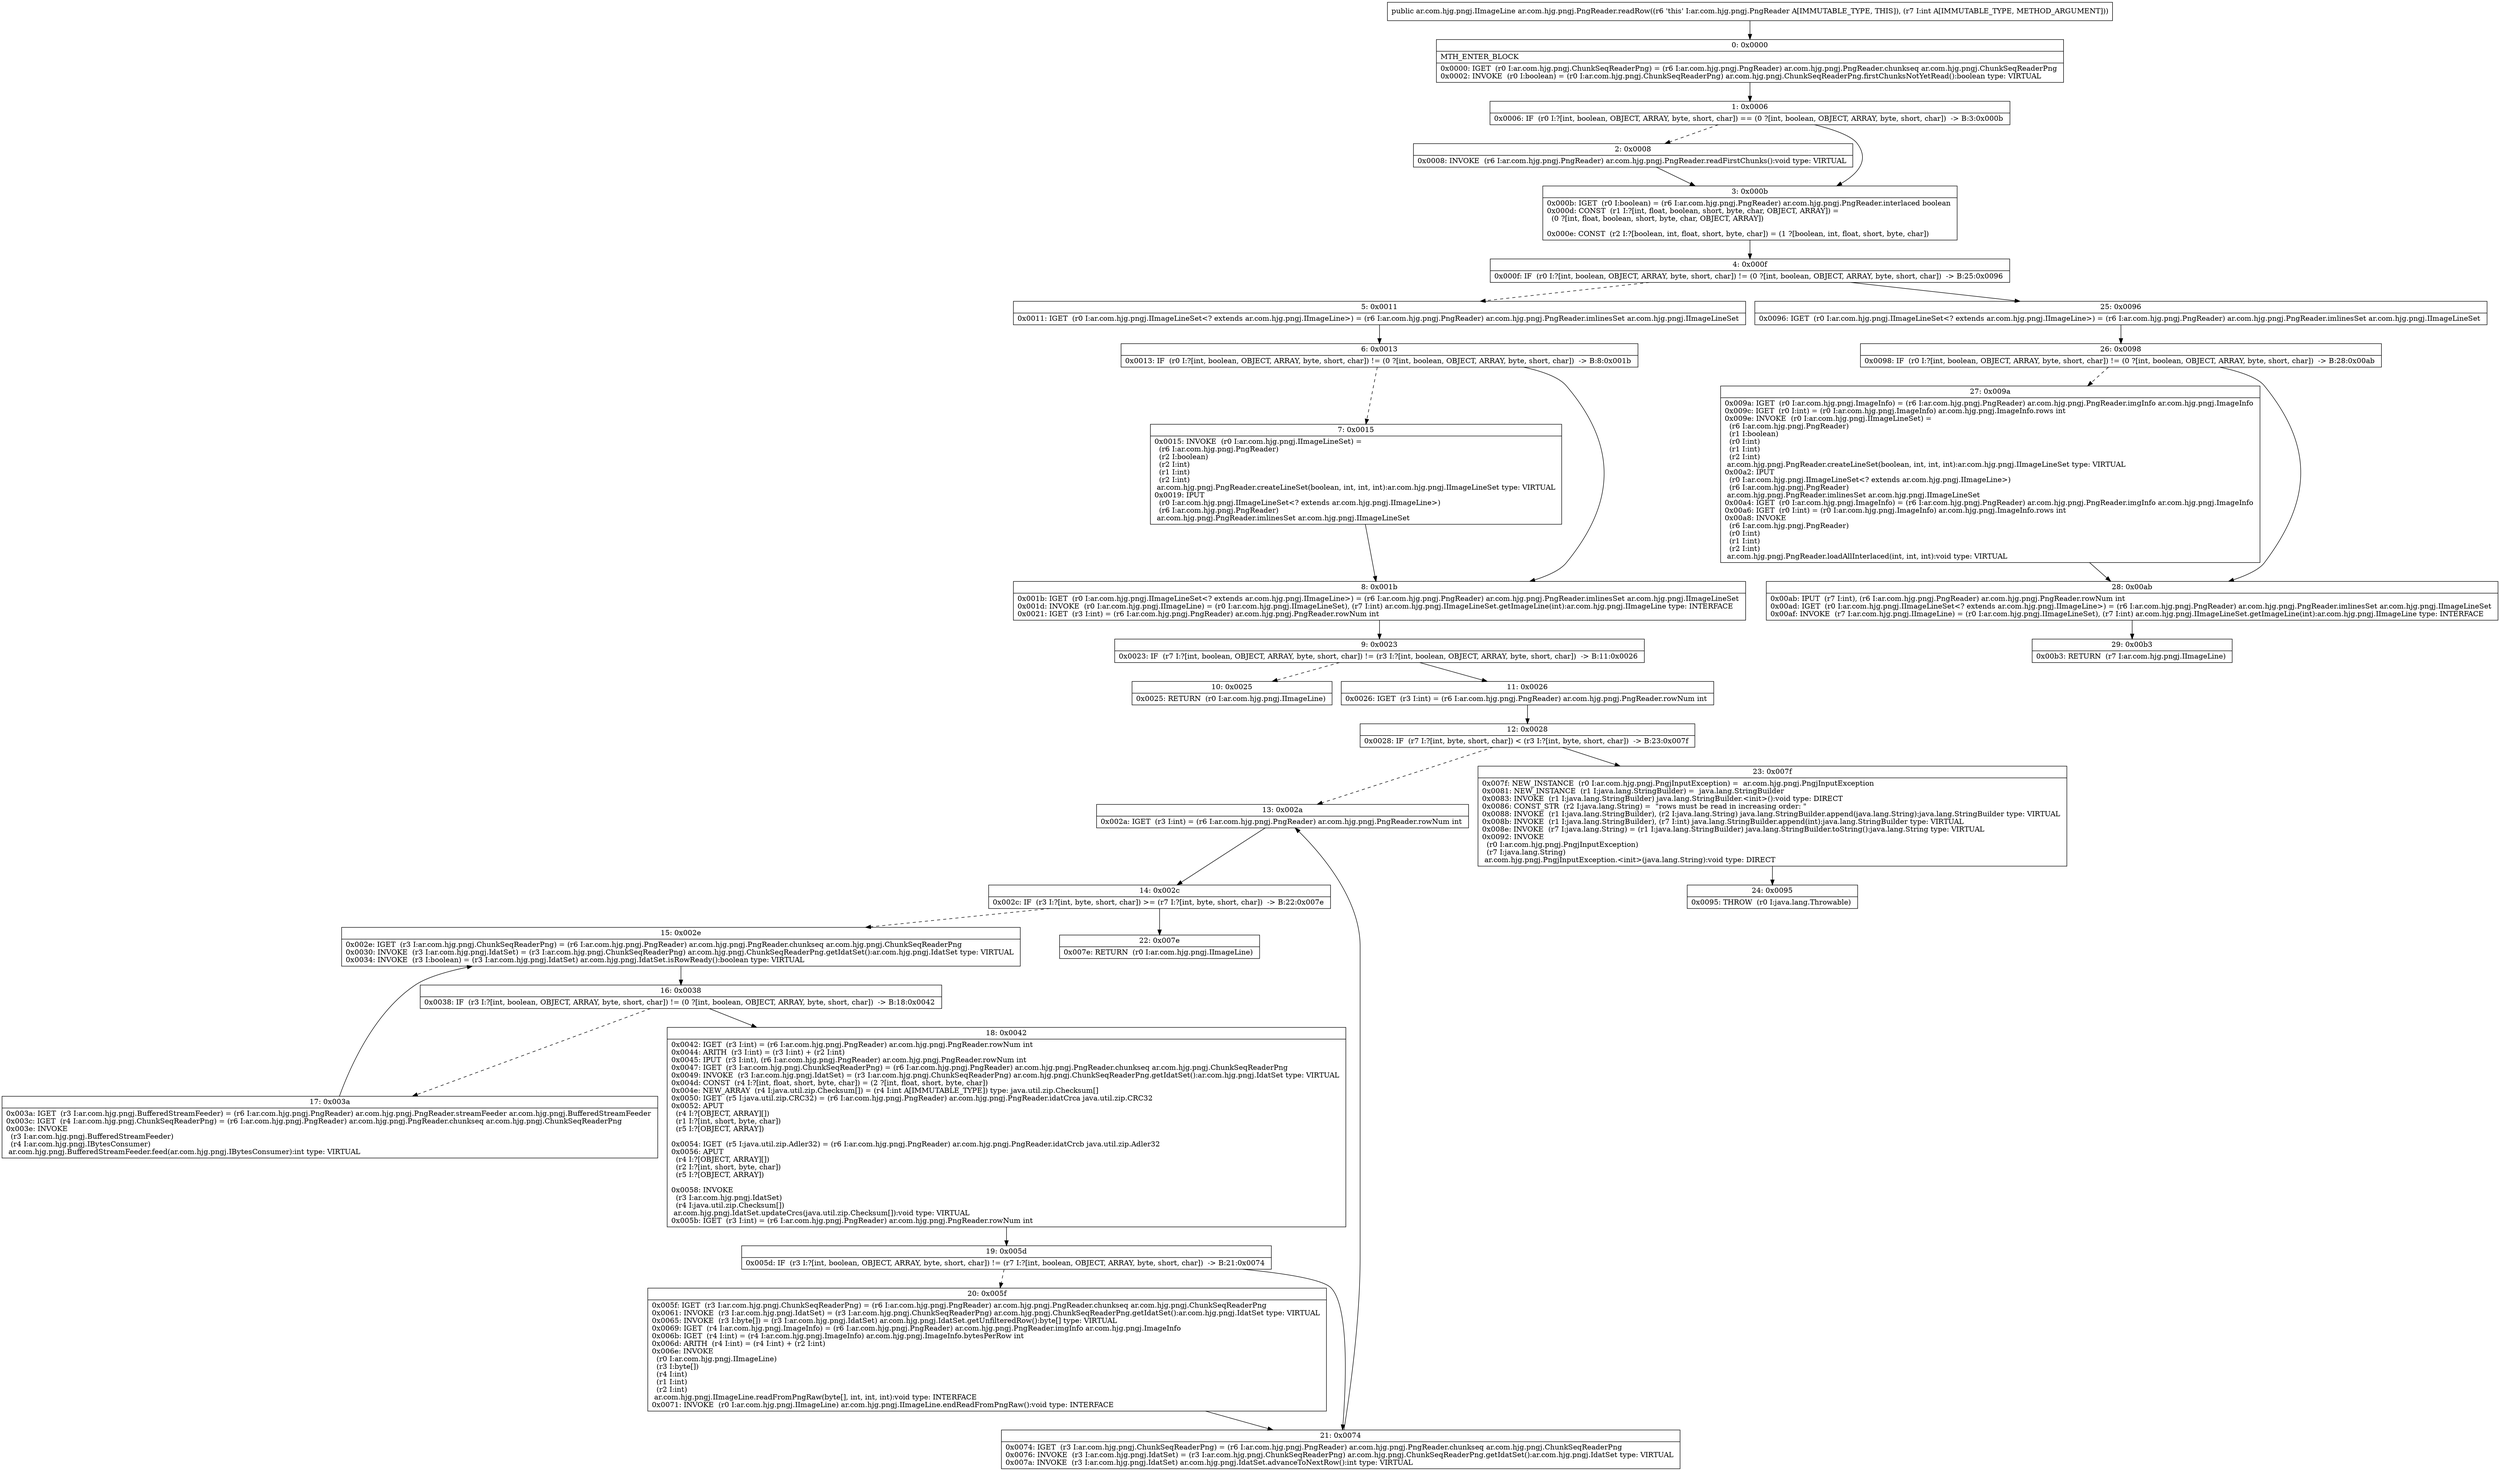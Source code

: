 digraph "CFG forar.com.hjg.pngj.PngReader.readRow(I)Lar\/com\/hjg\/pngj\/IImageLine;" {
Node_0 [shape=record,label="{0\:\ 0x0000|MTH_ENTER_BLOCK\l|0x0000: IGET  (r0 I:ar.com.hjg.pngj.ChunkSeqReaderPng) = (r6 I:ar.com.hjg.pngj.PngReader) ar.com.hjg.pngj.PngReader.chunkseq ar.com.hjg.pngj.ChunkSeqReaderPng \l0x0002: INVOKE  (r0 I:boolean) = (r0 I:ar.com.hjg.pngj.ChunkSeqReaderPng) ar.com.hjg.pngj.ChunkSeqReaderPng.firstChunksNotYetRead():boolean type: VIRTUAL \l}"];
Node_1 [shape=record,label="{1\:\ 0x0006|0x0006: IF  (r0 I:?[int, boolean, OBJECT, ARRAY, byte, short, char]) == (0 ?[int, boolean, OBJECT, ARRAY, byte, short, char])  \-\> B:3:0x000b \l}"];
Node_2 [shape=record,label="{2\:\ 0x0008|0x0008: INVOKE  (r6 I:ar.com.hjg.pngj.PngReader) ar.com.hjg.pngj.PngReader.readFirstChunks():void type: VIRTUAL \l}"];
Node_3 [shape=record,label="{3\:\ 0x000b|0x000b: IGET  (r0 I:boolean) = (r6 I:ar.com.hjg.pngj.PngReader) ar.com.hjg.pngj.PngReader.interlaced boolean \l0x000d: CONST  (r1 I:?[int, float, boolean, short, byte, char, OBJECT, ARRAY]) = \l  (0 ?[int, float, boolean, short, byte, char, OBJECT, ARRAY])\l \l0x000e: CONST  (r2 I:?[boolean, int, float, short, byte, char]) = (1 ?[boolean, int, float, short, byte, char]) \l}"];
Node_4 [shape=record,label="{4\:\ 0x000f|0x000f: IF  (r0 I:?[int, boolean, OBJECT, ARRAY, byte, short, char]) != (0 ?[int, boolean, OBJECT, ARRAY, byte, short, char])  \-\> B:25:0x0096 \l}"];
Node_5 [shape=record,label="{5\:\ 0x0011|0x0011: IGET  (r0 I:ar.com.hjg.pngj.IImageLineSet\<? extends ar.com.hjg.pngj.IImageLine\>) = (r6 I:ar.com.hjg.pngj.PngReader) ar.com.hjg.pngj.PngReader.imlinesSet ar.com.hjg.pngj.IImageLineSet \l}"];
Node_6 [shape=record,label="{6\:\ 0x0013|0x0013: IF  (r0 I:?[int, boolean, OBJECT, ARRAY, byte, short, char]) != (0 ?[int, boolean, OBJECT, ARRAY, byte, short, char])  \-\> B:8:0x001b \l}"];
Node_7 [shape=record,label="{7\:\ 0x0015|0x0015: INVOKE  (r0 I:ar.com.hjg.pngj.IImageLineSet) = \l  (r6 I:ar.com.hjg.pngj.PngReader)\l  (r2 I:boolean)\l  (r2 I:int)\l  (r1 I:int)\l  (r2 I:int)\l ar.com.hjg.pngj.PngReader.createLineSet(boolean, int, int, int):ar.com.hjg.pngj.IImageLineSet type: VIRTUAL \l0x0019: IPUT  \l  (r0 I:ar.com.hjg.pngj.IImageLineSet\<? extends ar.com.hjg.pngj.IImageLine\>)\l  (r6 I:ar.com.hjg.pngj.PngReader)\l ar.com.hjg.pngj.PngReader.imlinesSet ar.com.hjg.pngj.IImageLineSet \l}"];
Node_8 [shape=record,label="{8\:\ 0x001b|0x001b: IGET  (r0 I:ar.com.hjg.pngj.IImageLineSet\<? extends ar.com.hjg.pngj.IImageLine\>) = (r6 I:ar.com.hjg.pngj.PngReader) ar.com.hjg.pngj.PngReader.imlinesSet ar.com.hjg.pngj.IImageLineSet \l0x001d: INVOKE  (r0 I:ar.com.hjg.pngj.IImageLine) = (r0 I:ar.com.hjg.pngj.IImageLineSet), (r7 I:int) ar.com.hjg.pngj.IImageLineSet.getImageLine(int):ar.com.hjg.pngj.IImageLine type: INTERFACE \l0x0021: IGET  (r3 I:int) = (r6 I:ar.com.hjg.pngj.PngReader) ar.com.hjg.pngj.PngReader.rowNum int \l}"];
Node_9 [shape=record,label="{9\:\ 0x0023|0x0023: IF  (r7 I:?[int, boolean, OBJECT, ARRAY, byte, short, char]) != (r3 I:?[int, boolean, OBJECT, ARRAY, byte, short, char])  \-\> B:11:0x0026 \l}"];
Node_10 [shape=record,label="{10\:\ 0x0025|0x0025: RETURN  (r0 I:ar.com.hjg.pngj.IImageLine) \l}"];
Node_11 [shape=record,label="{11\:\ 0x0026|0x0026: IGET  (r3 I:int) = (r6 I:ar.com.hjg.pngj.PngReader) ar.com.hjg.pngj.PngReader.rowNum int \l}"];
Node_12 [shape=record,label="{12\:\ 0x0028|0x0028: IF  (r7 I:?[int, byte, short, char]) \< (r3 I:?[int, byte, short, char])  \-\> B:23:0x007f \l}"];
Node_13 [shape=record,label="{13\:\ 0x002a|0x002a: IGET  (r3 I:int) = (r6 I:ar.com.hjg.pngj.PngReader) ar.com.hjg.pngj.PngReader.rowNum int \l}"];
Node_14 [shape=record,label="{14\:\ 0x002c|0x002c: IF  (r3 I:?[int, byte, short, char]) \>= (r7 I:?[int, byte, short, char])  \-\> B:22:0x007e \l}"];
Node_15 [shape=record,label="{15\:\ 0x002e|0x002e: IGET  (r3 I:ar.com.hjg.pngj.ChunkSeqReaderPng) = (r6 I:ar.com.hjg.pngj.PngReader) ar.com.hjg.pngj.PngReader.chunkseq ar.com.hjg.pngj.ChunkSeqReaderPng \l0x0030: INVOKE  (r3 I:ar.com.hjg.pngj.IdatSet) = (r3 I:ar.com.hjg.pngj.ChunkSeqReaderPng) ar.com.hjg.pngj.ChunkSeqReaderPng.getIdatSet():ar.com.hjg.pngj.IdatSet type: VIRTUAL \l0x0034: INVOKE  (r3 I:boolean) = (r3 I:ar.com.hjg.pngj.IdatSet) ar.com.hjg.pngj.IdatSet.isRowReady():boolean type: VIRTUAL \l}"];
Node_16 [shape=record,label="{16\:\ 0x0038|0x0038: IF  (r3 I:?[int, boolean, OBJECT, ARRAY, byte, short, char]) != (0 ?[int, boolean, OBJECT, ARRAY, byte, short, char])  \-\> B:18:0x0042 \l}"];
Node_17 [shape=record,label="{17\:\ 0x003a|0x003a: IGET  (r3 I:ar.com.hjg.pngj.BufferedStreamFeeder) = (r6 I:ar.com.hjg.pngj.PngReader) ar.com.hjg.pngj.PngReader.streamFeeder ar.com.hjg.pngj.BufferedStreamFeeder \l0x003c: IGET  (r4 I:ar.com.hjg.pngj.ChunkSeqReaderPng) = (r6 I:ar.com.hjg.pngj.PngReader) ar.com.hjg.pngj.PngReader.chunkseq ar.com.hjg.pngj.ChunkSeqReaderPng \l0x003e: INVOKE  \l  (r3 I:ar.com.hjg.pngj.BufferedStreamFeeder)\l  (r4 I:ar.com.hjg.pngj.IBytesConsumer)\l ar.com.hjg.pngj.BufferedStreamFeeder.feed(ar.com.hjg.pngj.IBytesConsumer):int type: VIRTUAL \l}"];
Node_18 [shape=record,label="{18\:\ 0x0042|0x0042: IGET  (r3 I:int) = (r6 I:ar.com.hjg.pngj.PngReader) ar.com.hjg.pngj.PngReader.rowNum int \l0x0044: ARITH  (r3 I:int) = (r3 I:int) + (r2 I:int) \l0x0045: IPUT  (r3 I:int), (r6 I:ar.com.hjg.pngj.PngReader) ar.com.hjg.pngj.PngReader.rowNum int \l0x0047: IGET  (r3 I:ar.com.hjg.pngj.ChunkSeqReaderPng) = (r6 I:ar.com.hjg.pngj.PngReader) ar.com.hjg.pngj.PngReader.chunkseq ar.com.hjg.pngj.ChunkSeqReaderPng \l0x0049: INVOKE  (r3 I:ar.com.hjg.pngj.IdatSet) = (r3 I:ar.com.hjg.pngj.ChunkSeqReaderPng) ar.com.hjg.pngj.ChunkSeqReaderPng.getIdatSet():ar.com.hjg.pngj.IdatSet type: VIRTUAL \l0x004d: CONST  (r4 I:?[int, float, short, byte, char]) = (2 ?[int, float, short, byte, char]) \l0x004e: NEW_ARRAY  (r4 I:java.util.zip.Checksum[]) = (r4 I:int A[IMMUTABLE_TYPE]) type: java.util.zip.Checksum[] \l0x0050: IGET  (r5 I:java.util.zip.CRC32) = (r6 I:ar.com.hjg.pngj.PngReader) ar.com.hjg.pngj.PngReader.idatCrca java.util.zip.CRC32 \l0x0052: APUT  \l  (r4 I:?[OBJECT, ARRAY][])\l  (r1 I:?[int, short, byte, char])\l  (r5 I:?[OBJECT, ARRAY])\l \l0x0054: IGET  (r5 I:java.util.zip.Adler32) = (r6 I:ar.com.hjg.pngj.PngReader) ar.com.hjg.pngj.PngReader.idatCrcb java.util.zip.Adler32 \l0x0056: APUT  \l  (r4 I:?[OBJECT, ARRAY][])\l  (r2 I:?[int, short, byte, char])\l  (r5 I:?[OBJECT, ARRAY])\l \l0x0058: INVOKE  \l  (r3 I:ar.com.hjg.pngj.IdatSet)\l  (r4 I:java.util.zip.Checksum[])\l ar.com.hjg.pngj.IdatSet.updateCrcs(java.util.zip.Checksum[]):void type: VIRTUAL \l0x005b: IGET  (r3 I:int) = (r6 I:ar.com.hjg.pngj.PngReader) ar.com.hjg.pngj.PngReader.rowNum int \l}"];
Node_19 [shape=record,label="{19\:\ 0x005d|0x005d: IF  (r3 I:?[int, boolean, OBJECT, ARRAY, byte, short, char]) != (r7 I:?[int, boolean, OBJECT, ARRAY, byte, short, char])  \-\> B:21:0x0074 \l}"];
Node_20 [shape=record,label="{20\:\ 0x005f|0x005f: IGET  (r3 I:ar.com.hjg.pngj.ChunkSeqReaderPng) = (r6 I:ar.com.hjg.pngj.PngReader) ar.com.hjg.pngj.PngReader.chunkseq ar.com.hjg.pngj.ChunkSeqReaderPng \l0x0061: INVOKE  (r3 I:ar.com.hjg.pngj.IdatSet) = (r3 I:ar.com.hjg.pngj.ChunkSeqReaderPng) ar.com.hjg.pngj.ChunkSeqReaderPng.getIdatSet():ar.com.hjg.pngj.IdatSet type: VIRTUAL \l0x0065: INVOKE  (r3 I:byte[]) = (r3 I:ar.com.hjg.pngj.IdatSet) ar.com.hjg.pngj.IdatSet.getUnfilteredRow():byte[] type: VIRTUAL \l0x0069: IGET  (r4 I:ar.com.hjg.pngj.ImageInfo) = (r6 I:ar.com.hjg.pngj.PngReader) ar.com.hjg.pngj.PngReader.imgInfo ar.com.hjg.pngj.ImageInfo \l0x006b: IGET  (r4 I:int) = (r4 I:ar.com.hjg.pngj.ImageInfo) ar.com.hjg.pngj.ImageInfo.bytesPerRow int \l0x006d: ARITH  (r4 I:int) = (r4 I:int) + (r2 I:int) \l0x006e: INVOKE  \l  (r0 I:ar.com.hjg.pngj.IImageLine)\l  (r3 I:byte[])\l  (r4 I:int)\l  (r1 I:int)\l  (r2 I:int)\l ar.com.hjg.pngj.IImageLine.readFromPngRaw(byte[], int, int, int):void type: INTERFACE \l0x0071: INVOKE  (r0 I:ar.com.hjg.pngj.IImageLine) ar.com.hjg.pngj.IImageLine.endReadFromPngRaw():void type: INTERFACE \l}"];
Node_21 [shape=record,label="{21\:\ 0x0074|0x0074: IGET  (r3 I:ar.com.hjg.pngj.ChunkSeqReaderPng) = (r6 I:ar.com.hjg.pngj.PngReader) ar.com.hjg.pngj.PngReader.chunkseq ar.com.hjg.pngj.ChunkSeqReaderPng \l0x0076: INVOKE  (r3 I:ar.com.hjg.pngj.IdatSet) = (r3 I:ar.com.hjg.pngj.ChunkSeqReaderPng) ar.com.hjg.pngj.ChunkSeqReaderPng.getIdatSet():ar.com.hjg.pngj.IdatSet type: VIRTUAL \l0x007a: INVOKE  (r3 I:ar.com.hjg.pngj.IdatSet) ar.com.hjg.pngj.IdatSet.advanceToNextRow():int type: VIRTUAL \l}"];
Node_22 [shape=record,label="{22\:\ 0x007e|0x007e: RETURN  (r0 I:ar.com.hjg.pngj.IImageLine) \l}"];
Node_23 [shape=record,label="{23\:\ 0x007f|0x007f: NEW_INSTANCE  (r0 I:ar.com.hjg.pngj.PngjInputException) =  ar.com.hjg.pngj.PngjInputException \l0x0081: NEW_INSTANCE  (r1 I:java.lang.StringBuilder) =  java.lang.StringBuilder \l0x0083: INVOKE  (r1 I:java.lang.StringBuilder) java.lang.StringBuilder.\<init\>():void type: DIRECT \l0x0086: CONST_STR  (r2 I:java.lang.String) =  \"rows must be read in increasing order: \" \l0x0088: INVOKE  (r1 I:java.lang.StringBuilder), (r2 I:java.lang.String) java.lang.StringBuilder.append(java.lang.String):java.lang.StringBuilder type: VIRTUAL \l0x008b: INVOKE  (r1 I:java.lang.StringBuilder), (r7 I:int) java.lang.StringBuilder.append(int):java.lang.StringBuilder type: VIRTUAL \l0x008e: INVOKE  (r7 I:java.lang.String) = (r1 I:java.lang.StringBuilder) java.lang.StringBuilder.toString():java.lang.String type: VIRTUAL \l0x0092: INVOKE  \l  (r0 I:ar.com.hjg.pngj.PngjInputException)\l  (r7 I:java.lang.String)\l ar.com.hjg.pngj.PngjInputException.\<init\>(java.lang.String):void type: DIRECT \l}"];
Node_24 [shape=record,label="{24\:\ 0x0095|0x0095: THROW  (r0 I:java.lang.Throwable) \l}"];
Node_25 [shape=record,label="{25\:\ 0x0096|0x0096: IGET  (r0 I:ar.com.hjg.pngj.IImageLineSet\<? extends ar.com.hjg.pngj.IImageLine\>) = (r6 I:ar.com.hjg.pngj.PngReader) ar.com.hjg.pngj.PngReader.imlinesSet ar.com.hjg.pngj.IImageLineSet \l}"];
Node_26 [shape=record,label="{26\:\ 0x0098|0x0098: IF  (r0 I:?[int, boolean, OBJECT, ARRAY, byte, short, char]) != (0 ?[int, boolean, OBJECT, ARRAY, byte, short, char])  \-\> B:28:0x00ab \l}"];
Node_27 [shape=record,label="{27\:\ 0x009a|0x009a: IGET  (r0 I:ar.com.hjg.pngj.ImageInfo) = (r6 I:ar.com.hjg.pngj.PngReader) ar.com.hjg.pngj.PngReader.imgInfo ar.com.hjg.pngj.ImageInfo \l0x009c: IGET  (r0 I:int) = (r0 I:ar.com.hjg.pngj.ImageInfo) ar.com.hjg.pngj.ImageInfo.rows int \l0x009e: INVOKE  (r0 I:ar.com.hjg.pngj.IImageLineSet) = \l  (r6 I:ar.com.hjg.pngj.PngReader)\l  (r1 I:boolean)\l  (r0 I:int)\l  (r1 I:int)\l  (r2 I:int)\l ar.com.hjg.pngj.PngReader.createLineSet(boolean, int, int, int):ar.com.hjg.pngj.IImageLineSet type: VIRTUAL \l0x00a2: IPUT  \l  (r0 I:ar.com.hjg.pngj.IImageLineSet\<? extends ar.com.hjg.pngj.IImageLine\>)\l  (r6 I:ar.com.hjg.pngj.PngReader)\l ar.com.hjg.pngj.PngReader.imlinesSet ar.com.hjg.pngj.IImageLineSet \l0x00a4: IGET  (r0 I:ar.com.hjg.pngj.ImageInfo) = (r6 I:ar.com.hjg.pngj.PngReader) ar.com.hjg.pngj.PngReader.imgInfo ar.com.hjg.pngj.ImageInfo \l0x00a6: IGET  (r0 I:int) = (r0 I:ar.com.hjg.pngj.ImageInfo) ar.com.hjg.pngj.ImageInfo.rows int \l0x00a8: INVOKE  \l  (r6 I:ar.com.hjg.pngj.PngReader)\l  (r0 I:int)\l  (r1 I:int)\l  (r2 I:int)\l ar.com.hjg.pngj.PngReader.loadAllInterlaced(int, int, int):void type: VIRTUAL \l}"];
Node_28 [shape=record,label="{28\:\ 0x00ab|0x00ab: IPUT  (r7 I:int), (r6 I:ar.com.hjg.pngj.PngReader) ar.com.hjg.pngj.PngReader.rowNum int \l0x00ad: IGET  (r0 I:ar.com.hjg.pngj.IImageLineSet\<? extends ar.com.hjg.pngj.IImageLine\>) = (r6 I:ar.com.hjg.pngj.PngReader) ar.com.hjg.pngj.PngReader.imlinesSet ar.com.hjg.pngj.IImageLineSet \l0x00af: INVOKE  (r7 I:ar.com.hjg.pngj.IImageLine) = (r0 I:ar.com.hjg.pngj.IImageLineSet), (r7 I:int) ar.com.hjg.pngj.IImageLineSet.getImageLine(int):ar.com.hjg.pngj.IImageLine type: INTERFACE \l}"];
Node_29 [shape=record,label="{29\:\ 0x00b3|0x00b3: RETURN  (r7 I:ar.com.hjg.pngj.IImageLine) \l}"];
MethodNode[shape=record,label="{public ar.com.hjg.pngj.IImageLine ar.com.hjg.pngj.PngReader.readRow((r6 'this' I:ar.com.hjg.pngj.PngReader A[IMMUTABLE_TYPE, THIS]), (r7 I:int A[IMMUTABLE_TYPE, METHOD_ARGUMENT])) }"];
MethodNode -> Node_0;
Node_0 -> Node_1;
Node_1 -> Node_2[style=dashed];
Node_1 -> Node_3;
Node_2 -> Node_3;
Node_3 -> Node_4;
Node_4 -> Node_5[style=dashed];
Node_4 -> Node_25;
Node_5 -> Node_6;
Node_6 -> Node_7[style=dashed];
Node_6 -> Node_8;
Node_7 -> Node_8;
Node_8 -> Node_9;
Node_9 -> Node_10[style=dashed];
Node_9 -> Node_11;
Node_11 -> Node_12;
Node_12 -> Node_13[style=dashed];
Node_12 -> Node_23;
Node_13 -> Node_14;
Node_14 -> Node_15[style=dashed];
Node_14 -> Node_22;
Node_15 -> Node_16;
Node_16 -> Node_17[style=dashed];
Node_16 -> Node_18;
Node_17 -> Node_15;
Node_18 -> Node_19;
Node_19 -> Node_20[style=dashed];
Node_19 -> Node_21;
Node_20 -> Node_21;
Node_21 -> Node_13;
Node_23 -> Node_24;
Node_25 -> Node_26;
Node_26 -> Node_27[style=dashed];
Node_26 -> Node_28;
Node_27 -> Node_28;
Node_28 -> Node_29;
}

